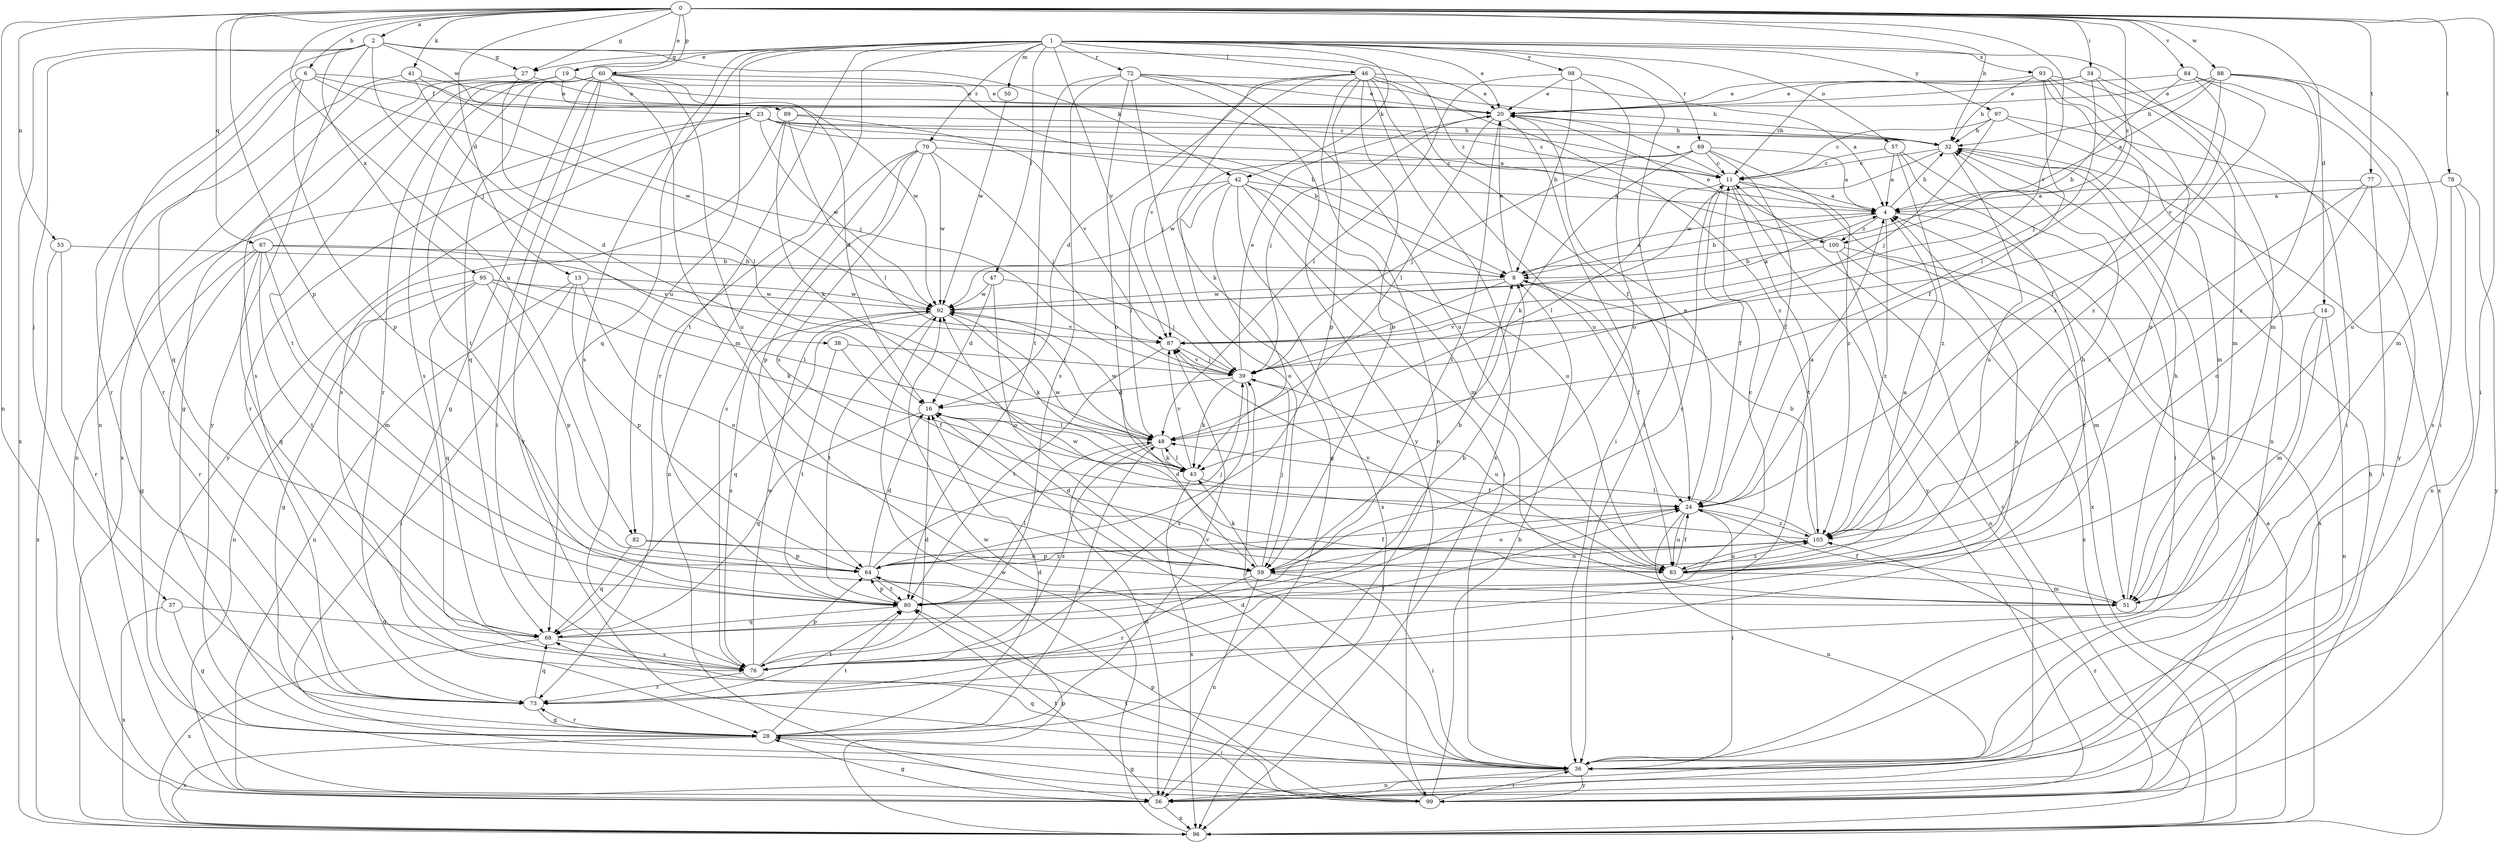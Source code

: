 strict digraph  {
0;
1;
2;
4;
6;
8;
11;
13;
14;
16;
19;
20;
23;
24;
27;
28;
32;
34;
36;
37;
38;
39;
41;
42;
43;
46;
47;
48;
50;
51;
53;
56;
57;
59;
60;
64;
67;
68;
69;
70;
72;
73;
76;
77;
78;
80;
82;
83;
84;
87;
88;
89;
92;
93;
95;
96;
97;
98;
99;
100;
103;
0 -> 2  [label=a];
0 -> 6  [label=b];
0 -> 13  [label=d];
0 -> 14  [label=d];
0 -> 19  [label=e];
0 -> 27  [label=g];
0 -> 32  [label=h];
0 -> 34  [label=i];
0 -> 36  [label=i];
0 -> 41  [label=k];
0 -> 53  [label=n];
0 -> 56  [label=n];
0 -> 60  [label=p];
0 -> 64  [label=p];
0 -> 67  [label=q];
0 -> 77  [label=t];
0 -> 78  [label=t];
0 -> 82  [label=u];
0 -> 84  [label=v];
0 -> 87  [label=v];
0 -> 88  [label=w];
0 -> 100  [label=z];
1 -> 19  [label=e];
1 -> 20  [label=e];
1 -> 27  [label=g];
1 -> 42  [label=k];
1 -> 46  [label=l];
1 -> 47  [label=l];
1 -> 50  [label=m];
1 -> 51  [label=m];
1 -> 57  [label=o];
1 -> 68  [label=q];
1 -> 69  [label=r];
1 -> 70  [label=r];
1 -> 72  [label=r];
1 -> 73  [label=r];
1 -> 76  [label=s];
1 -> 80  [label=t];
1 -> 82  [label=u];
1 -> 87  [label=v];
1 -> 93  [label=x];
1 -> 97  [label=y];
1 -> 98  [label=y];
2 -> 27  [label=g];
2 -> 37  [label=j];
2 -> 38  [label=j];
2 -> 42  [label=k];
2 -> 56  [label=n];
2 -> 89  [label=w];
2 -> 95  [label=x];
2 -> 96  [label=x];
2 -> 99  [label=y];
2 -> 100  [label=z];
4 -> 8  [label=b];
4 -> 32  [label=h];
4 -> 96  [label=x];
4 -> 100  [label=z];
4 -> 103  [label=z];
6 -> 11  [label=c];
6 -> 23  [label=f];
6 -> 64  [label=p];
6 -> 68  [label=q];
6 -> 73  [label=r];
6 -> 92  [label=w];
8 -> 4  [label=a];
8 -> 20  [label=e];
8 -> 24  [label=f];
8 -> 39  [label=j];
8 -> 92  [label=w];
11 -> 4  [label=a];
11 -> 20  [label=e];
11 -> 24  [label=f];
11 -> 48  [label=l];
11 -> 80  [label=t];
11 -> 96  [label=x];
11 -> 99  [label=y];
13 -> 36  [label=i];
13 -> 56  [label=n];
13 -> 59  [label=o];
13 -> 64  [label=p];
13 -> 92  [label=w];
14 -> 36  [label=i];
14 -> 51  [label=m];
14 -> 56  [label=n];
14 -> 87  [label=v];
16 -> 48  [label=l];
16 -> 68  [label=q];
19 -> 20  [label=e];
19 -> 28  [label=g];
19 -> 32  [label=h];
19 -> 76  [label=s];
19 -> 80  [label=t];
19 -> 92  [label=w];
20 -> 32  [label=h];
20 -> 36  [label=i];
20 -> 39  [label=j];
20 -> 48  [label=l];
20 -> 80  [label=t];
23 -> 4  [label=a];
23 -> 8  [label=b];
23 -> 11  [label=c];
23 -> 32  [label=h];
23 -> 56  [label=n];
23 -> 73  [label=r];
23 -> 92  [label=w];
23 -> 99  [label=y];
24 -> 4  [label=a];
24 -> 20  [label=e];
24 -> 36  [label=i];
24 -> 56  [label=n];
24 -> 59  [label=o];
24 -> 83  [label=u];
24 -> 103  [label=z];
27 -> 20  [label=e];
27 -> 48  [label=l];
27 -> 96  [label=x];
28 -> 16  [label=d];
28 -> 36  [label=i];
28 -> 48  [label=l];
28 -> 73  [label=r];
28 -> 80  [label=t];
28 -> 87  [label=v];
28 -> 96  [label=x];
32 -> 11  [label=c];
32 -> 83  [label=u];
32 -> 92  [label=w];
32 -> 96  [label=x];
34 -> 11  [label=c];
34 -> 20  [label=e];
34 -> 36  [label=i];
34 -> 39  [label=j];
34 -> 48  [label=l];
36 -> 32  [label=h];
36 -> 39  [label=j];
36 -> 56  [label=n];
36 -> 68  [label=q];
36 -> 92  [label=w];
36 -> 99  [label=y];
37 -> 28  [label=g];
37 -> 68  [label=q];
37 -> 96  [label=x];
38 -> 24  [label=f];
38 -> 39  [label=j];
38 -> 80  [label=t];
39 -> 16  [label=d];
39 -> 20  [label=e];
39 -> 43  [label=k];
39 -> 76  [label=s];
39 -> 83  [label=u];
39 -> 87  [label=v];
41 -> 16  [label=d];
41 -> 20  [label=e];
41 -> 39  [label=j];
41 -> 73  [label=r];
42 -> 4  [label=a];
42 -> 28  [label=g];
42 -> 36  [label=i];
42 -> 48  [label=l];
42 -> 51  [label=m];
42 -> 59  [label=o];
42 -> 83  [label=u];
42 -> 96  [label=x];
43 -> 24  [label=f];
43 -> 48  [label=l];
43 -> 87  [label=v];
43 -> 92  [label=w];
43 -> 96  [label=x];
46 -> 16  [label=d];
46 -> 20  [label=e];
46 -> 24  [label=f];
46 -> 43  [label=k];
46 -> 56  [label=n];
46 -> 59  [label=o];
46 -> 64  [label=p];
46 -> 83  [label=u];
46 -> 87  [label=v];
46 -> 96  [label=x];
46 -> 103  [label=z];
47 -> 16  [label=d];
47 -> 39  [label=j];
47 -> 59  [label=o];
47 -> 92  [label=w];
48 -> 43  [label=k];
48 -> 56  [label=n];
48 -> 76  [label=s];
48 -> 92  [label=w];
50 -> 92  [label=w];
51 -> 24  [label=f];
51 -> 32  [label=h];
53 -> 8  [label=b];
53 -> 73  [label=r];
53 -> 96  [label=x];
56 -> 28  [label=g];
56 -> 80  [label=t];
56 -> 96  [label=x];
57 -> 4  [label=a];
57 -> 11  [label=c];
57 -> 36  [label=i];
57 -> 73  [label=r];
57 -> 103  [label=z];
59 -> 8  [label=b];
59 -> 16  [label=d];
59 -> 36  [label=i];
59 -> 39  [label=j];
59 -> 43  [label=k];
59 -> 56  [label=n];
59 -> 73  [label=r];
60 -> 8  [label=b];
60 -> 16  [label=d];
60 -> 20  [label=e];
60 -> 28  [label=g];
60 -> 36  [label=i];
60 -> 51  [label=m];
60 -> 68  [label=q];
60 -> 73  [label=r];
60 -> 76  [label=s];
60 -> 80  [label=t];
60 -> 83  [label=u];
60 -> 99  [label=y];
64 -> 16  [label=d];
64 -> 24  [label=f];
64 -> 39  [label=j];
64 -> 80  [label=t];
64 -> 103  [label=z];
67 -> 8  [label=b];
67 -> 28  [label=g];
67 -> 51  [label=m];
67 -> 68  [label=q];
67 -> 73  [label=r];
67 -> 80  [label=t];
67 -> 87  [label=v];
68 -> 8  [label=b];
68 -> 11  [label=c];
68 -> 76  [label=s];
68 -> 96  [label=x];
69 -> 4  [label=a];
69 -> 11  [label=c];
69 -> 24  [label=f];
69 -> 39  [label=j];
69 -> 43  [label=k];
69 -> 92  [label=w];
69 -> 103  [label=z];
70 -> 11  [label=c];
70 -> 39  [label=j];
70 -> 56  [label=n];
70 -> 64  [label=p];
70 -> 76  [label=s];
70 -> 83  [label=u];
70 -> 92  [label=w];
72 -> 4  [label=a];
72 -> 20  [label=e];
72 -> 39  [label=j];
72 -> 59  [label=o];
72 -> 76  [label=s];
72 -> 80  [label=t];
72 -> 83  [label=u];
72 -> 99  [label=y];
73 -> 28  [label=g];
73 -> 68  [label=q];
73 -> 80  [label=t];
76 -> 4  [label=a];
76 -> 16  [label=d];
76 -> 24  [label=f];
76 -> 64  [label=p];
76 -> 73  [label=r];
76 -> 92  [label=w];
77 -> 4  [label=a];
77 -> 36  [label=i];
77 -> 59  [label=o];
77 -> 103  [label=z];
78 -> 4  [label=a];
78 -> 56  [label=n];
78 -> 76  [label=s];
78 -> 99  [label=y];
80 -> 11  [label=c];
80 -> 48  [label=l];
80 -> 64  [label=p];
80 -> 68  [label=q];
82 -> 59  [label=o];
82 -> 64  [label=p];
82 -> 68  [label=q];
83 -> 4  [label=a];
83 -> 24  [label=f];
83 -> 32  [label=h];
83 -> 51  [label=m];
83 -> 87  [label=v];
83 -> 92  [label=w];
83 -> 103  [label=z];
84 -> 8  [label=b];
84 -> 20  [label=e];
84 -> 24  [label=f];
84 -> 36  [label=i];
84 -> 103  [label=z];
87 -> 39  [label=j];
87 -> 80  [label=t];
88 -> 4  [label=a];
88 -> 20  [label=e];
88 -> 32  [label=h];
88 -> 51  [label=m];
88 -> 83  [label=u];
88 -> 87  [label=v];
88 -> 103  [label=z];
89 -> 32  [label=h];
89 -> 43  [label=k];
89 -> 48  [label=l];
89 -> 76  [label=s];
89 -> 87  [label=v];
92 -> 4  [label=a];
92 -> 43  [label=k];
92 -> 68  [label=q];
92 -> 76  [label=s];
92 -> 80  [label=t];
92 -> 87  [label=v];
93 -> 20  [label=e];
93 -> 24  [label=f];
93 -> 32  [label=h];
93 -> 51  [label=m];
93 -> 56  [label=n];
93 -> 83  [label=u];
93 -> 103  [label=z];
95 -> 28  [label=g];
95 -> 43  [label=k];
95 -> 48  [label=l];
95 -> 56  [label=n];
95 -> 64  [label=p];
95 -> 68  [label=q];
95 -> 92  [label=w];
96 -> 4  [label=a];
96 -> 11  [label=c];
96 -> 64  [label=p];
96 -> 92  [label=w];
97 -> 11  [label=c];
97 -> 32  [label=h];
97 -> 39  [label=j];
97 -> 51  [label=m];
97 -> 99  [label=y];
98 -> 8  [label=b];
98 -> 20  [label=e];
98 -> 36  [label=i];
98 -> 48  [label=l];
98 -> 59  [label=o];
99 -> 8  [label=b];
99 -> 16  [label=d];
99 -> 28  [label=g];
99 -> 32  [label=h];
99 -> 36  [label=i];
99 -> 64  [label=p];
99 -> 80  [label=t];
99 -> 103  [label=z];
100 -> 8  [label=b];
100 -> 20  [label=e];
100 -> 51  [label=m];
100 -> 56  [label=n];
100 -> 96  [label=x];
103 -> 8  [label=b];
103 -> 16  [label=d];
103 -> 48  [label=l];
103 -> 59  [label=o];
103 -> 64  [label=p];
103 -> 83  [label=u];
}
